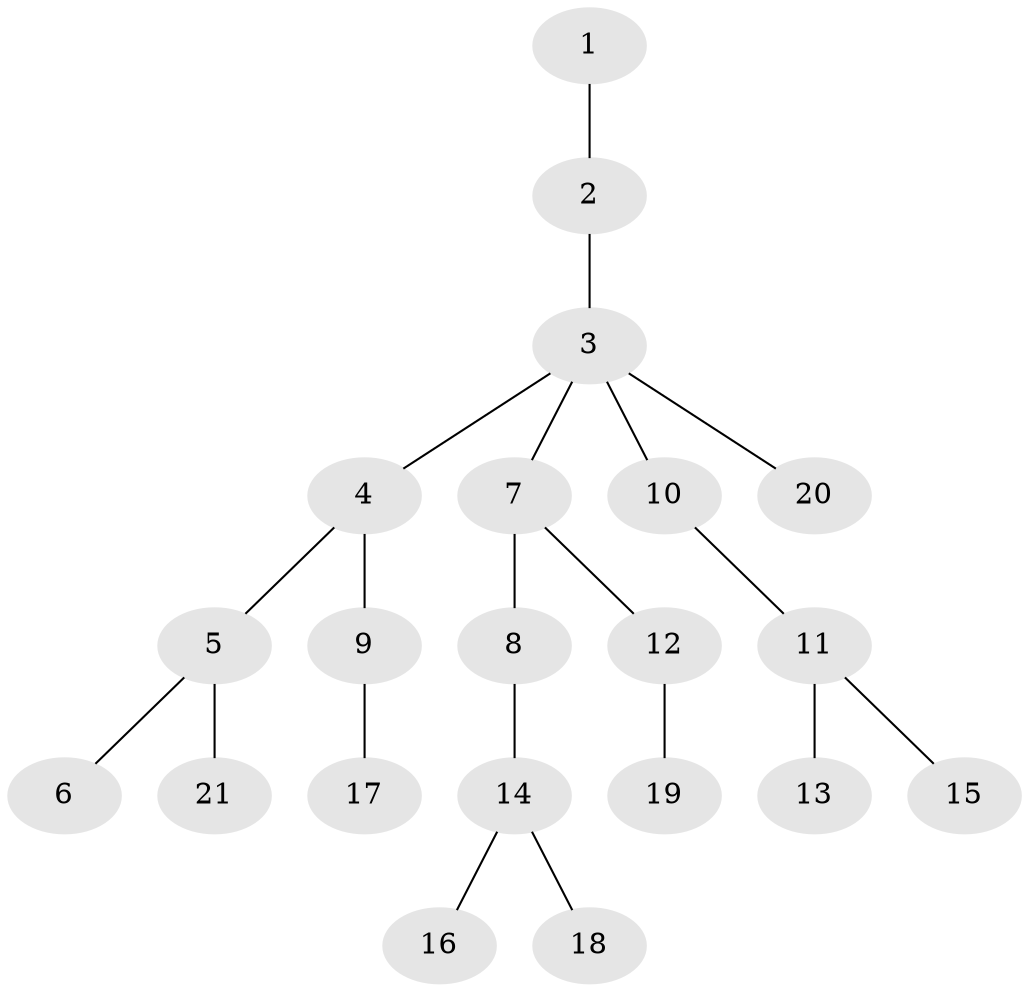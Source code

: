 // original degree distribution, {3: 0.1346153846153846, 4: 0.038461538461538464, 5: 0.07692307692307693, 2: 0.2692307692307692, 1: 0.4807692307692308}
// Generated by graph-tools (version 1.1) at 2025/51/03/04/25 22:51:44]
// undirected, 21 vertices, 20 edges
graph export_dot {
  node [color=gray90,style=filled];
  1;
  2;
  3;
  4;
  5;
  6;
  7;
  8;
  9;
  10;
  11;
  12;
  13;
  14;
  15;
  16;
  17;
  18;
  19;
  20;
  21;
  1 -- 2 [weight=2.0];
  2 -- 3 [weight=1.0];
  3 -- 4 [weight=1.0];
  3 -- 7 [weight=1.0];
  3 -- 10 [weight=1.0];
  3 -- 20 [weight=1.0];
  4 -- 5 [weight=1.0];
  4 -- 9 [weight=1.0];
  5 -- 6 [weight=1.0];
  5 -- 21 [weight=1.0];
  7 -- 8 [weight=2.0];
  7 -- 12 [weight=1.0];
  8 -- 14 [weight=1.0];
  9 -- 17 [weight=1.0];
  10 -- 11 [weight=1.0];
  11 -- 13 [weight=1.0];
  11 -- 15 [weight=1.0];
  12 -- 19 [weight=1.0];
  14 -- 16 [weight=1.0];
  14 -- 18 [weight=1.0];
}
